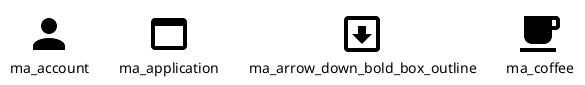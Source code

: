 
'https://crashedmind.github.io/PlantUMLHitchhikersGuide/

'----------------
' MATERIAL - listsprites
'----------------
@startuml

!include <material/common.puml>
!include <material/arrow_down_bold_box_outline.puml>
!include <material/account.puml>
!include <material/application.puml>
!include <material/coffee.puml>

' bulletin_board.puml
' bing.puml
' calendar.puml
' call_made.puml
' call_missed.puml
' chart_bubble.puml

listsprites
@enduml

'----------------
' SPRITES - listsprites
'----------------
' @startuml

' !define osaPuml https://raw.githubusercontent.com/Crashedmind/PlantUML-opensecurityarchitecture2-icons/master
' !include osaPuml/Common.puml
' !include osaPuml/User/all.puml

' listsprites
' @enduml


'----------------
' SHAPES - MATERIAL ICONS
'----------------
' @startuml
' hide stereotype

' !include <material/common>
' !include <material/gmail.puml>

' stack stackg as "stack" #aliceblue;line:blue;line.dotted;text:blue {

'     MA_GMAIL(#YellowGreen,2,gmail_3,storage,"my gmail"){
'     }

' }
'SHAPES
' artifact artifact
' card card
' cloud cloud
' component component
' database database
' file file
' folder folder
' frame frame
' interface interface
' node node
' package package
' queue queue
' rectangle rectangle
' stack stack
' storage storage

@enduml


'----------------
' FONTS - listfont
'----------------
' @startuml
' '
' listfont
'----------------
' FONTS TO TRY
'----------------
'bauhaus 93
'calibri
'gadugi
'lucida sans
'tahoma

' @enduml


'----------------
' COLORS - colors
'----------------
' @startuml
' colors
' @enduml
